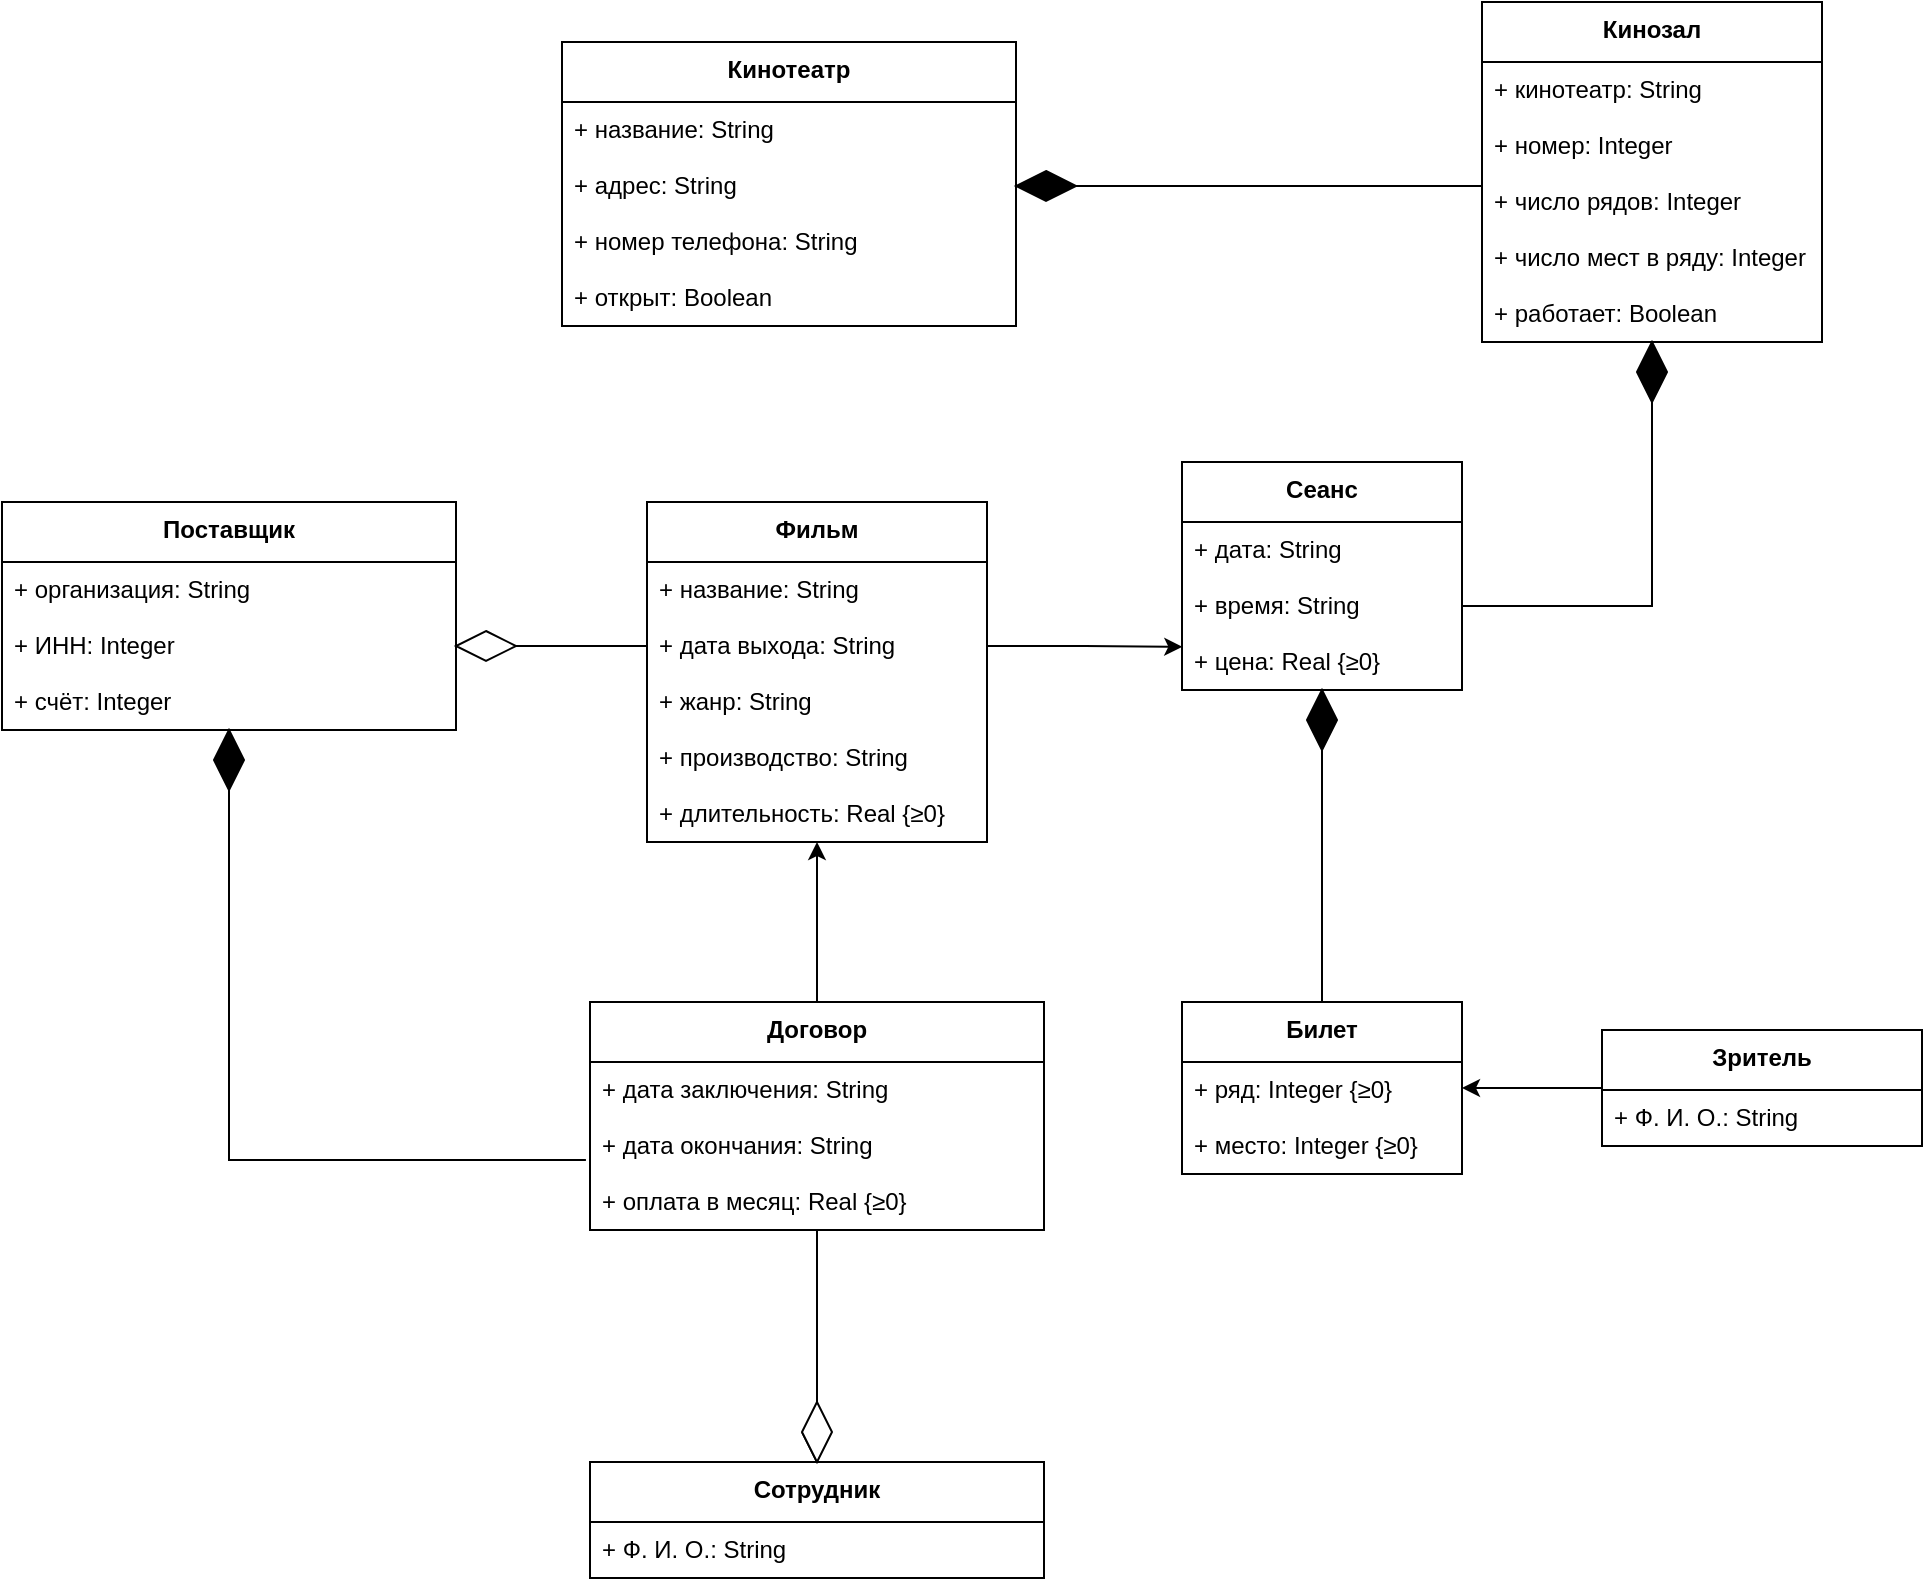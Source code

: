 <mxfile version="24.7.17">
  <diagram name="Страница — 1" id="wiB0xdLLIhYN8P5Gtzej">
    <mxGraphModel dx="2261" dy="840" grid="1" gridSize="10" guides="1" tooltips="1" connect="1" arrows="1" fold="1" page="1" pageScale="1" pageWidth="827" pageHeight="1169" math="0" shadow="0">
      <root>
        <mxCell id="0" />
        <mxCell id="1" parent="0" />
        <mxCell id="2" value="Кинотеатр" style="swimlane;fontStyle=1;align=center;verticalAlign=top;childLayout=stackLayout;horizontal=1;startSize=30;horizontalStack=0;resizeParent=1;resizeParentMax=0;resizeLast=0;collapsible=0;marginBottom=0;" parent="1" vertex="1">
          <mxGeometry x="120" y="80" width="227" height="142" as="geometry" />
        </mxCell>
        <mxCell id="3" value="+ название: String" style="text;strokeColor=none;fillColor=none;align=left;verticalAlign=top;spacingLeft=4;spacingRight=4;overflow=hidden;rotatable=0;points=[[0,0.5],[1,0.5]];portConstraint=eastwest;" parent="2" vertex="1">
          <mxGeometry y="30" width="227" height="28" as="geometry" />
        </mxCell>
        <mxCell id="4" value="+ адрес: String" style="text;strokeColor=none;fillColor=none;align=left;verticalAlign=top;spacingLeft=4;spacingRight=4;overflow=hidden;rotatable=0;points=[[0,0.5],[1,0.5]];portConstraint=eastwest;" parent="2" vertex="1">
          <mxGeometry y="58" width="227" height="28" as="geometry" />
        </mxCell>
        <mxCell id="5" value="+ номер телефона: String" style="text;strokeColor=none;fillColor=none;align=left;verticalAlign=top;spacingLeft=4;spacingRight=4;overflow=hidden;rotatable=0;points=[[0,0.5],[1,0.5]];portConstraint=eastwest;" parent="2" vertex="1">
          <mxGeometry y="86" width="227" height="28" as="geometry" />
        </mxCell>
        <mxCell id="vVGNaH5bN_ZbgL46CGYj-31" value="+ открыт: Boolean" style="text;strokeColor=none;fillColor=none;align=left;verticalAlign=top;spacingLeft=4;spacingRight=4;overflow=hidden;rotatable=0;points=[[0,0.5],[1,0.5]];portConstraint=eastwest;" parent="2" vertex="1">
          <mxGeometry y="114" width="227" height="28" as="geometry" />
        </mxCell>
        <mxCell id="q_-b5fSHFq03yZxw9WrV-7" value="Кинозал" style="swimlane;fontStyle=1;align=center;verticalAlign=top;childLayout=stackLayout;horizontal=1;startSize=30;horizontalStack=0;resizeParent=1;resizeParentMax=0;resizeLast=0;collapsible=0;marginBottom=0;" parent="1" vertex="1">
          <mxGeometry x="580" y="60" width="170" height="170" as="geometry" />
        </mxCell>
        <mxCell id="q_-b5fSHFq03yZxw9WrV-9" value="+ кинотеатр: String" style="text;strokeColor=none;fillColor=none;align=left;verticalAlign=top;spacingLeft=4;spacingRight=4;overflow=hidden;rotatable=0;points=[[0,0.5],[1,0.5]];portConstraint=eastwest;" parent="q_-b5fSHFq03yZxw9WrV-7" vertex="1">
          <mxGeometry y="30" width="170" height="28" as="geometry" />
        </mxCell>
        <mxCell id="q_-b5fSHFq03yZxw9WrV-8" value="+ номер: Integer" style="text;strokeColor=none;fillColor=none;align=left;verticalAlign=top;spacingLeft=4;spacingRight=4;overflow=hidden;rotatable=0;points=[[0,0.5],[1,0.5]];portConstraint=eastwest;" parent="q_-b5fSHFq03yZxw9WrV-7" vertex="1">
          <mxGeometry y="58" width="170" height="28" as="geometry" />
        </mxCell>
        <mxCell id="q_-b5fSHFq03yZxw9WrV-10" value="+ число рядов: Integer" style="text;strokeColor=none;fillColor=none;align=left;verticalAlign=top;spacingLeft=4;spacingRight=4;overflow=hidden;rotatable=0;points=[[0,0.5],[1,0.5]];portConstraint=eastwest;" parent="q_-b5fSHFq03yZxw9WrV-7" vertex="1">
          <mxGeometry y="86" width="170" height="28" as="geometry" />
        </mxCell>
        <mxCell id="q_-b5fSHFq03yZxw9WrV-18" value="+ число мест в ряду: Integer" style="text;strokeColor=none;fillColor=none;align=left;verticalAlign=top;spacingLeft=4;spacingRight=4;overflow=hidden;rotatable=0;points=[[0,0.5],[1,0.5]];portConstraint=eastwest;" parent="q_-b5fSHFq03yZxw9WrV-7" vertex="1">
          <mxGeometry y="114" width="170" height="28" as="geometry" />
        </mxCell>
        <mxCell id="vVGNaH5bN_ZbgL46CGYj-28" value="+ работает: Boolean" style="text;strokeColor=none;fillColor=none;align=left;verticalAlign=top;spacingLeft=4;spacingRight=4;overflow=hidden;rotatable=0;points=[[0,0.5],[1,0.5]];portConstraint=eastwest;" parent="q_-b5fSHFq03yZxw9WrV-7" vertex="1">
          <mxGeometry y="142" width="170" height="28" as="geometry" />
        </mxCell>
        <mxCell id="q_-b5fSHFq03yZxw9WrV-12" value="Фильм" style="swimlane;fontStyle=1;align=center;verticalAlign=top;childLayout=stackLayout;horizontal=1;startSize=30;horizontalStack=0;resizeParent=1;resizeParentMax=0;resizeLast=0;collapsible=0;marginBottom=0;" parent="1" vertex="1">
          <mxGeometry x="162.5" y="310" width="170" height="170" as="geometry" />
        </mxCell>
        <mxCell id="q_-b5fSHFq03yZxw9WrV-13" value="+ название: String" style="text;strokeColor=none;fillColor=none;align=left;verticalAlign=top;spacingLeft=4;spacingRight=4;overflow=hidden;rotatable=0;points=[[0,0.5],[1,0.5]];portConstraint=eastwest;" parent="q_-b5fSHFq03yZxw9WrV-12" vertex="1">
          <mxGeometry y="30" width="170" height="28" as="geometry" />
        </mxCell>
        <mxCell id="q_-b5fSHFq03yZxw9WrV-14" value="+ дата выхода: String" style="text;strokeColor=none;fillColor=none;align=left;verticalAlign=top;spacingLeft=4;spacingRight=4;overflow=hidden;rotatable=0;points=[[0,0.5],[1,0.5]];portConstraint=eastwest;" parent="q_-b5fSHFq03yZxw9WrV-12" vertex="1">
          <mxGeometry y="58" width="170" height="28" as="geometry" />
        </mxCell>
        <mxCell id="q_-b5fSHFq03yZxw9WrV-15" value="+ жанр: String" style="text;strokeColor=none;fillColor=none;align=left;verticalAlign=top;spacingLeft=4;spacingRight=4;overflow=hidden;rotatable=0;points=[[0,0.5],[1,0.5]];portConstraint=eastwest;" parent="q_-b5fSHFq03yZxw9WrV-12" vertex="1">
          <mxGeometry y="86" width="170" height="28" as="geometry" />
        </mxCell>
        <mxCell id="vVGNaH5bN_ZbgL46CGYj-25" value="+ производство: String" style="text;strokeColor=none;fillColor=none;align=left;verticalAlign=top;spacingLeft=4;spacingRight=4;overflow=hidden;rotatable=0;points=[[0,0.5],[1,0.5]];portConstraint=eastwest;" parent="q_-b5fSHFq03yZxw9WrV-12" vertex="1">
          <mxGeometry y="114" width="170" height="28" as="geometry" />
        </mxCell>
        <mxCell id="vVGNaH5bN_ZbgL46CGYj-26" value="+ длительность: Real {≥0}" style="text;strokeColor=none;fillColor=none;align=left;verticalAlign=top;spacingLeft=4;spacingRight=4;overflow=hidden;rotatable=0;points=[[0,0.5],[1,0.5]];portConstraint=eastwest;" parent="q_-b5fSHFq03yZxw9WrV-12" vertex="1">
          <mxGeometry y="142" width="170" height="28" as="geometry" />
        </mxCell>
        <mxCell id="q_-b5fSHFq03yZxw9WrV-44" style="edgeStyle=orthogonalEdgeStyle;rounded=0;orthogonalLoop=1;jettySize=auto;html=1;exitX=1;exitY=0.5;exitDx=0;exitDy=0;endArrow=none;endFill=0;" parent="1" source="Hnir3Y5sHZOj_dVIKYjc-41" target="q_-b5fSHFq03yZxw9WrV-31" edge="1">
          <mxGeometry relative="1" as="geometry" />
        </mxCell>
        <mxCell id="q_-b5fSHFq03yZxw9WrV-26" value="Сеанс" style="swimlane;fontStyle=1;align=center;verticalAlign=top;childLayout=stackLayout;horizontal=1;startSize=30;horizontalStack=0;resizeParent=1;resizeParentMax=0;resizeLast=0;collapsible=0;marginBottom=0;" parent="1" vertex="1">
          <mxGeometry x="430" y="290" width="140" height="114" as="geometry" />
        </mxCell>
        <mxCell id="q_-b5fSHFq03yZxw9WrV-27" value="+ дата: String" style="text;strokeColor=none;fillColor=none;align=left;verticalAlign=top;spacingLeft=4;spacingRight=4;overflow=hidden;rotatable=0;points=[[0,0.5],[1,0.5]];portConstraint=eastwest;" parent="q_-b5fSHFq03yZxw9WrV-26" vertex="1">
          <mxGeometry y="30" width="140" height="28" as="geometry" />
        </mxCell>
        <mxCell id="q_-b5fSHFq03yZxw9WrV-28" value="+ время: String" style="text;strokeColor=none;fillColor=none;align=left;verticalAlign=top;spacingLeft=4;spacingRight=4;overflow=hidden;rotatable=0;points=[[0,0.5],[1,0.5]];portConstraint=eastwest;" parent="q_-b5fSHFq03yZxw9WrV-26" vertex="1">
          <mxGeometry y="58" width="140" height="28" as="geometry" />
        </mxCell>
        <mxCell id="q_-b5fSHFq03yZxw9WrV-29" value="+ цена: Real {≥0}&#xa;" style="text;strokeColor=none;fillColor=none;align=left;verticalAlign=top;spacingLeft=4;spacingRight=4;overflow=hidden;rotatable=0;points=[[0,0.5],[1,0.5]];portConstraint=eastwest;" parent="q_-b5fSHFq03yZxw9WrV-26" vertex="1">
          <mxGeometry y="86" width="140" height="28" as="geometry" />
        </mxCell>
        <mxCell id="q_-b5fSHFq03yZxw9WrV-31" value="Билет" style="swimlane;fontStyle=1;align=center;verticalAlign=top;childLayout=stackLayout;horizontal=1;startSize=30;horizontalStack=0;resizeParent=1;resizeParentMax=0;resizeLast=0;collapsible=0;marginBottom=0;" parent="1" vertex="1">
          <mxGeometry x="430" y="560" width="140" height="86" as="geometry" />
        </mxCell>
        <mxCell id="q_-b5fSHFq03yZxw9WrV-33" value="+ ряд: Integer {≥0}" style="text;strokeColor=none;fillColor=none;align=left;verticalAlign=top;spacingLeft=4;spacingRight=4;overflow=hidden;rotatable=0;points=[[0,0.5],[1,0.5]];portConstraint=eastwest;" parent="q_-b5fSHFq03yZxw9WrV-31" vertex="1">
          <mxGeometry y="30" width="140" height="28" as="geometry" />
        </mxCell>
        <mxCell id="q_-b5fSHFq03yZxw9WrV-34" value="+ место: Integer {≥0}" style="text;strokeColor=none;fillColor=none;align=left;verticalAlign=top;spacingLeft=4;spacingRight=4;overflow=hidden;rotatable=0;points=[[0,0.5],[1,0.5]];portConstraint=eastwest;" parent="q_-b5fSHFq03yZxw9WrV-31" vertex="1">
          <mxGeometry y="58" width="140" height="28" as="geometry" />
        </mxCell>
        <mxCell id="q_-b5fSHFq03yZxw9WrV-36" value="Зритель" style="swimlane;fontStyle=1;align=center;verticalAlign=top;childLayout=stackLayout;horizontal=1;startSize=30;horizontalStack=0;resizeParent=1;resizeParentMax=0;resizeLast=0;collapsible=0;marginBottom=0;" parent="1" vertex="1">
          <mxGeometry x="640" y="574" width="160" height="58" as="geometry" />
        </mxCell>
        <mxCell id="q_-b5fSHFq03yZxw9WrV-37" value="+ Ф. И. О.: String" style="text;strokeColor=none;fillColor=none;align=left;verticalAlign=top;spacingLeft=4;spacingRight=4;overflow=hidden;rotatable=0;points=[[0,0.5],[1,0.5]];portConstraint=eastwest;" parent="q_-b5fSHFq03yZxw9WrV-36" vertex="1">
          <mxGeometry y="30" width="160" height="28" as="geometry" />
        </mxCell>
        <mxCell id="q_-b5fSHFq03yZxw9WrV-43" style="edgeStyle=orthogonalEdgeStyle;rounded=0;orthogonalLoop=1;jettySize=auto;html=1;exitX=1;exitY=0.5;exitDx=0;exitDy=0;entryX=1;entryY=0.5;entryDx=0;entryDy=0;endArrow=none;endFill=0;" parent="1" source="q_-b5fSHFq03yZxw9WrV-28" target="Hnir3Y5sHZOj_dVIKYjc-28" edge="1">
          <mxGeometry relative="1" as="geometry" />
        </mxCell>
        <mxCell id="q_-b5fSHFq03yZxw9WrV-46" style="edgeStyle=orthogonalEdgeStyle;rounded=0;orthogonalLoop=1;jettySize=auto;html=1;exitX=1;exitY=0.5;exitDx=0;exitDy=0;" parent="1" source="q_-b5fSHFq03yZxw9WrV-14" edge="1">
          <mxGeometry relative="1" as="geometry">
            <mxPoint x="370" y="410" as="sourcePoint" />
            <mxPoint x="430.14" y="382.4" as="targetPoint" />
          </mxGeometry>
        </mxCell>
        <mxCell id="Hnir3Y5sHZOj_dVIKYjc-6" value="Сотрудник" style="swimlane;fontStyle=1;align=center;verticalAlign=top;childLayout=stackLayout;horizontal=1;startSize=30;horizontalStack=0;resizeParent=1;resizeParentMax=0;resizeLast=0;collapsible=0;marginBottom=0;" parent="1" vertex="1">
          <mxGeometry x="134" y="790" width="227" height="58" as="geometry" />
        </mxCell>
        <mxCell id="Hnir3Y5sHZOj_dVIKYjc-7" value="+ Ф. И. О.: String" style="text;strokeColor=none;fillColor=none;align=left;verticalAlign=top;spacingLeft=4;spacingRight=4;overflow=hidden;rotatable=0;points=[[0,0.5],[1,0.5]];portConstraint=eastwest;" parent="Hnir3Y5sHZOj_dVIKYjc-6" vertex="1">
          <mxGeometry y="30" width="227" height="28" as="geometry" />
        </mxCell>
        <mxCell id="Hnir3Y5sHZOj_dVIKYjc-11" value="Договор" style="swimlane;fontStyle=1;align=center;verticalAlign=top;childLayout=stackLayout;horizontal=1;startSize=30;horizontalStack=0;resizeParent=1;resizeParentMax=0;resizeLast=0;collapsible=0;marginBottom=0;" parent="1" vertex="1">
          <mxGeometry x="134" y="560" width="227" height="114" as="geometry" />
        </mxCell>
        <mxCell id="Hnir3Y5sHZOj_dVIKYjc-12" value="+ дата заключения: String" style="text;strokeColor=none;fillColor=none;align=left;verticalAlign=top;spacingLeft=4;spacingRight=4;overflow=hidden;rotatable=0;points=[[0,0.5],[1,0.5]];portConstraint=eastwest;" parent="Hnir3Y5sHZOj_dVIKYjc-11" vertex="1">
          <mxGeometry y="30" width="227" height="28" as="geometry" />
        </mxCell>
        <mxCell id="Hnir3Y5sHZOj_dVIKYjc-13" value="+ дата окончания: String" style="text;strokeColor=none;fillColor=none;align=left;verticalAlign=top;spacingLeft=4;spacingRight=4;overflow=hidden;rotatable=0;points=[[0,0.5],[1,0.5]];portConstraint=eastwest;" parent="Hnir3Y5sHZOj_dVIKYjc-11" vertex="1">
          <mxGeometry y="58" width="227" height="28" as="geometry" />
        </mxCell>
        <mxCell id="Hnir3Y5sHZOj_dVIKYjc-14" value="+ оплата в месяц: Real {≥0}" style="text;strokeColor=none;fillColor=none;align=left;verticalAlign=top;spacingLeft=4;spacingRight=4;overflow=hidden;rotatable=0;points=[[0,0.5],[1,0.5]];portConstraint=eastwest;" parent="Hnir3Y5sHZOj_dVIKYjc-11" vertex="1">
          <mxGeometry y="86" width="227" height="28" as="geometry" />
        </mxCell>
        <mxCell id="Hnir3Y5sHZOj_dVIKYjc-16" value="Поставщик" style="swimlane;fontStyle=1;align=center;verticalAlign=top;childLayout=stackLayout;horizontal=1;startSize=30;horizontalStack=0;resizeParent=1;resizeParentMax=0;resizeLast=0;collapsible=0;marginBottom=0;" parent="1" vertex="1">
          <mxGeometry x="-160" y="310" width="227" height="114" as="geometry" />
        </mxCell>
        <mxCell id="Hnir3Y5sHZOj_dVIKYjc-17" value="+ организация: String" style="text;strokeColor=none;fillColor=none;align=left;verticalAlign=top;spacingLeft=4;spacingRight=4;overflow=hidden;rotatable=0;points=[[0,0.5],[1,0.5]];portConstraint=eastwest;" parent="Hnir3Y5sHZOj_dVIKYjc-16" vertex="1">
          <mxGeometry y="30" width="227" height="28" as="geometry" />
        </mxCell>
        <mxCell id="Hnir3Y5sHZOj_dVIKYjc-18" value="+ ИНН: Integer" style="text;strokeColor=none;fillColor=none;align=left;verticalAlign=top;spacingLeft=4;spacingRight=4;overflow=hidden;rotatable=0;points=[[0,0.5],[1,0.5]];portConstraint=eastwest;" parent="Hnir3Y5sHZOj_dVIKYjc-16" vertex="1">
          <mxGeometry y="58" width="227" height="28" as="geometry" />
        </mxCell>
        <mxCell id="Hnir3Y5sHZOj_dVIKYjc-19" value="+ счёт: Integer" style="text;strokeColor=none;fillColor=none;align=left;verticalAlign=top;spacingLeft=4;spacingRight=4;overflow=hidden;rotatable=0;points=[[0,0.5],[1,0.5]];portConstraint=eastwest;" parent="Hnir3Y5sHZOj_dVIKYjc-16" vertex="1">
          <mxGeometry y="86" width="227" height="28" as="geometry" />
        </mxCell>
        <mxCell id="Hnir3Y5sHZOj_dVIKYjc-24" value="" style="edgeStyle=orthogonalEdgeStyle;rounded=0;orthogonalLoop=1;jettySize=auto;html=1;exitX=1;exitY=0.5;exitDx=0;exitDy=0;entryX=0;entryY=0.5;entryDx=0;entryDy=0;" parent="1" source="4" target="Hnir3Y5sHZOj_dVIKYjc-23" edge="1">
          <mxGeometry relative="1" as="geometry">
            <mxPoint x="580" y="152" as="targetPoint" />
            <mxPoint x="347" y="152" as="sourcePoint" />
          </mxGeometry>
        </mxCell>
        <mxCell id="Hnir3Y5sHZOj_dVIKYjc-23" value="" style="rhombus;whiteSpace=wrap;html=1;gradientColor=none;fillStyle=auto;fillColor=#000000;" parent="1" vertex="1">
          <mxGeometry x="347" y="144.5" width="30" height="15" as="geometry" />
        </mxCell>
        <mxCell id="Hnir3Y5sHZOj_dVIKYjc-28" value="" style="rhombus;whiteSpace=wrap;html=1;gradientColor=none;fillStyle=auto;fillColor=#000000;direction=south;" parent="1" vertex="1">
          <mxGeometry x="657.5" y="230" width="15" height="30" as="geometry" />
        </mxCell>
        <mxCell id="Hnir3Y5sHZOj_dVIKYjc-32" value="" style="endArrow=none;html=1;rounded=0;exitX=0;exitY=0.5;exitDx=0;exitDy=0;entryX=0.5;entryY=1;entryDx=0;entryDy=0;" parent="1" source="Hnir3Y5sHZOj_dVIKYjc-33" target="Hnir3Y5sHZOj_dVIKYjc-11" edge="1">
          <mxGeometry width="50" height="50" relative="1" as="geometry">
            <mxPoint x="310" y="680" as="sourcePoint" />
            <mxPoint x="360" y="630" as="targetPoint" />
          </mxGeometry>
        </mxCell>
        <mxCell id="Hnir3Y5sHZOj_dVIKYjc-34" value="" style="endArrow=none;html=1;rounded=0;exitX=0.5;exitY=0;exitDx=0;exitDy=0;entryX=0.5;entryY=1;entryDx=0;entryDy=0;" parent="1" source="Hnir3Y5sHZOj_dVIKYjc-6" target="Hnir3Y5sHZOj_dVIKYjc-33" edge="1">
          <mxGeometry width="50" height="50" relative="1" as="geometry">
            <mxPoint x="248" y="790" as="sourcePoint" />
            <mxPoint x="248" y="688" as="targetPoint" />
          </mxGeometry>
        </mxCell>
        <mxCell id="Hnir3Y5sHZOj_dVIKYjc-33" value="" style="rhombus;whiteSpace=wrap;html=1;gradientColor=none;fillStyle=auto;fillColor=default;direction=south;" parent="1" vertex="1">
          <mxGeometry x="240" y="760" width="15" height="30" as="geometry" />
        </mxCell>
        <mxCell id="Hnir3Y5sHZOj_dVIKYjc-37" value="" style="endArrow=classic;html=1;rounded=0;entryX=0.5;entryY=1;entryDx=0;entryDy=0;exitX=0.5;exitY=0;exitDx=0;exitDy=0;" parent="1" source="Hnir3Y5sHZOj_dVIKYjc-11" target="q_-b5fSHFq03yZxw9WrV-12" edge="1">
          <mxGeometry width="50" height="50" relative="1" as="geometry">
            <mxPoint x="290" y="530" as="sourcePoint" />
            <mxPoint x="270" y="520" as="targetPoint" />
          </mxGeometry>
        </mxCell>
        <mxCell id="Hnir3Y5sHZOj_dVIKYjc-38" style="edgeStyle=orthogonalEdgeStyle;rounded=0;orthogonalLoop=1;jettySize=auto;html=1;exitX=1;exitY=0.5;exitDx=0;exitDy=0;entryX=0;entryY=0.5;entryDx=0;entryDy=0;endArrow=none;endFill=0;" parent="1" source="Hnir3Y5sHZOj_dVIKYjc-39" target="q_-b5fSHFq03yZxw9WrV-14" edge="1">
          <mxGeometry relative="1" as="geometry">
            <mxPoint x="255" y="457.5" as="targetPoint" />
          </mxGeometry>
        </mxCell>
        <mxCell id="Hnir3Y5sHZOj_dVIKYjc-39" value="" style="rhombus;whiteSpace=wrap;html=1;gradientColor=none;fillStyle=auto;fillColor=#FFFFFF;" parent="1" vertex="1">
          <mxGeometry x="67" y="374.5" width="30" height="15" as="geometry" />
        </mxCell>
        <mxCell id="Hnir3Y5sHZOj_dVIKYjc-41" value="" style="rhombus;whiteSpace=wrap;html=1;gradientColor=none;fillStyle=auto;fillColor=#000000;direction=south;" parent="1" vertex="1">
          <mxGeometry x="492.5" y="404" width="15" height="30" as="geometry" />
        </mxCell>
        <mxCell id="vVGNaH5bN_ZbgL46CGYj-6" style="edgeStyle=orthogonalEdgeStyle;rounded=0;orthogonalLoop=1;jettySize=auto;html=1;exitX=1;exitY=0.5;exitDx=0;exitDy=0;entryX=-0.009;entryY=0.75;entryDx=0;entryDy=0;endArrow=none;endFill=0;entryPerimeter=0;" parent="1" source="vVGNaH5bN_ZbgL46CGYj-7" target="Hnir3Y5sHZOj_dVIKYjc-13" edge="1">
          <mxGeometry relative="1" as="geometry">
            <mxPoint x="93" y="507.5" as="targetPoint" />
          </mxGeometry>
        </mxCell>
        <mxCell id="vVGNaH5bN_ZbgL46CGYj-7" value="" style="rhombus;whiteSpace=wrap;html=1;gradientColor=none;fillStyle=auto;fillColor=#000000;direction=south;" parent="1" vertex="1">
          <mxGeometry x="-54" y="424" width="15" height="30" as="geometry" />
        </mxCell>
        <mxCell id="vVGNaH5bN_ZbgL46CGYj-30" style="edgeStyle=orthogonalEdgeStyle;rounded=0;orthogonalLoop=1;jettySize=auto;html=1;exitX=1;exitY=0.5;exitDx=0;exitDy=0;endArrow=none;endFill=0;" parent="1" source="Hnir3Y5sHZOj_dVIKYjc-23" target="q_-b5fSHFq03yZxw9WrV-7" edge="1">
          <mxGeometry relative="1" as="geometry">
            <mxPoint x="380" y="173" as="sourcePoint" />
            <mxPoint x="475" y="90" as="targetPoint" />
            <Array as="points">
              <mxPoint x="530" y="152" />
              <mxPoint x="530" y="152" />
            </Array>
          </mxGeometry>
        </mxCell>
        <mxCell id="vVGNaH5bN_ZbgL46CGYj-35" value="" style="endArrow=classic;html=1;rounded=0;entryX=1;entryY=0.5;entryDx=0;entryDy=0;exitX=0;exitY=0.5;exitDx=0;exitDy=0;" parent="1" source="q_-b5fSHFq03yZxw9WrV-36" target="q_-b5fSHFq03yZxw9WrV-31" edge="1">
          <mxGeometry width="50" height="50" relative="1" as="geometry">
            <mxPoint x="620" y="610" as="sourcePoint" />
            <mxPoint x="400" y="500" as="targetPoint" />
          </mxGeometry>
        </mxCell>
      </root>
    </mxGraphModel>
  </diagram>
</mxfile>
